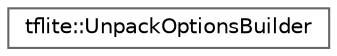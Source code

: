digraph "Graphical Class Hierarchy"
{
 // LATEX_PDF_SIZE
  bgcolor="transparent";
  edge [fontname=Helvetica,fontsize=10,labelfontname=Helvetica,labelfontsize=10];
  node [fontname=Helvetica,fontsize=10,shape=box,height=0.2,width=0.4];
  rankdir="LR";
  Node0 [id="Node000000",label="tflite::UnpackOptionsBuilder",height=0.2,width=0.4,color="grey40", fillcolor="white", style="filled",URL="$structtflite_1_1_unpack_options_builder.html",tooltip=" "];
}
